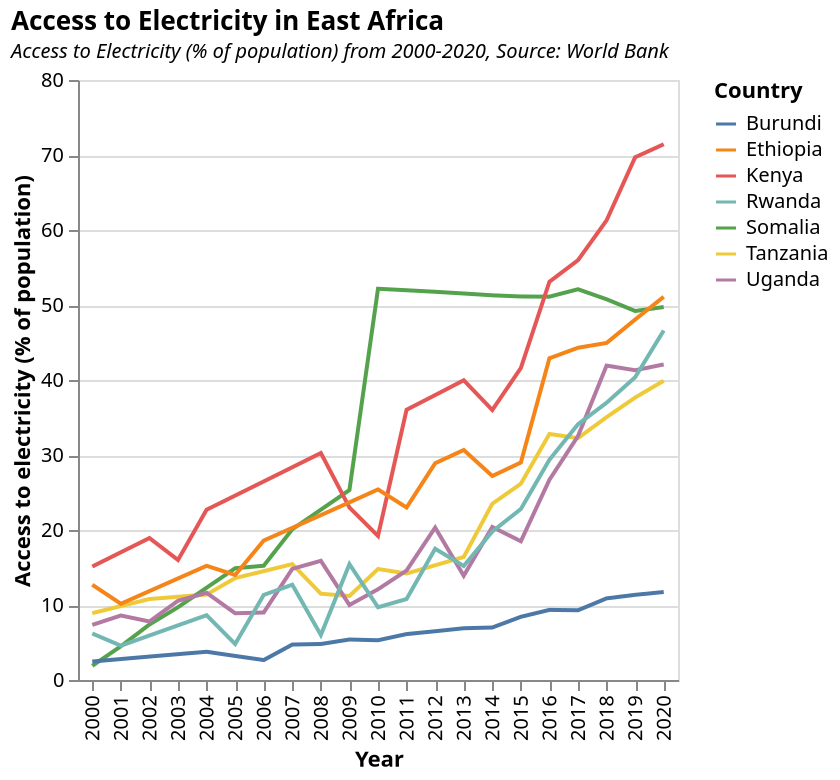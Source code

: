 {
  "$schema": "https://vega.github.io/schema/vega-lite/v5.json",
  "description": "A simple bar chart with embedded data.",
  "title": {
    "text": "Access to Electricity in East Africa",
    "subtitle": "Access to Electricity (% of population) from 2000-2020, Source: World Bank",
    "subtitleFontStyle": "italic",
    "subtitleFontSize": 10,
    "anchor": "start",
    "color": "black"
  },
  "height": 300,
  "width": 300,
  "data": {
    "values": [
      {
        "Year": 2000,
        "Access to electricity (% of population)": 8.916726112,
        "Country": "Tanzania"
      },
      {
        "Year": 2001,
        "Access to electricity (% of population)": 9.861008644,
        "Country": "Tanzania"
      },
      {
        "Year": 2002,
        "Access to electricity (% of population)": 10.7977066,
        "Country": "Tanzania"
      },
      {
        "Year": 2003,
        "Access to electricity (% of population)": 11.10000038,
        "Country": "Tanzania"
      },
      {
        "Year": 2004,
        "Access to electricity (% of population)": 11.39999962,
        "Country": "Tanzania"
      },
      {
        "Year": 2005,
        "Access to electricity (% of population)": 13.58578587,
        "Country": "Tanzania"
      },
      {
        "Year": 2006,
        "Access to electricity (% of population)": 14.51569843,
        "Country": "Tanzania"
      },
      {
        "Year": 2007,
        "Access to electricity (% of population)": 15.45013237,
        "Country": "Tanzania"
      },
      {
        "Year": 2008,
        "Access to electricity (% of population)": 11.5,
        "Country": "Tanzania"
      },
      {
        "Year": 2009,
        "Access to electricity (% of population)": 11.19999981,
        "Country": "Tanzania"
      },
      {
        "Year": 2010,
        "Access to electricity (% of population)": 14.80000019,
        "Country": "Tanzania"
      },
      {
        "Year": 2011,
        "Access to electricity (% of population)": 14.19999981,
        "Country": "Tanzania"
      },
      {
        "Year": 2012,
        "Access to electricity (% of population)": 15.30000019,
        "Country": "Tanzania"
      },
      {
        "Year": 2013,
        "Access to electricity (% of population)": 16.39999962,
        "Country": "Tanzania"
      },
      {
        "Year": 2014,
        "Access to electricity (% of population)": 23.5,
        "Country": "Tanzania"
      },
      {
        "Year": 2015,
        "Access to electricity (% of population)": 26.17063713,
        "Country": "Tanzania"
      },
      {
        "Year": 2016,
        "Access to electricity (% of population)": 32.79999924,
        "Country": "Tanzania"
      },
      {
        "Year": 2017,
        "Access to electricity (% of population)": 32.25117493,
        "Country": "Tanzania"
      },
      {
        "Year": 2018,
        "Access to electricity (% of population)": 35.04802322,
        "Country": "Tanzania"
      },
      {
        "Year": 2019,
        "Access to electricity (% of population)": 37.65968704,
        "Country": "Tanzania"
      },
      {
        "Year": 2020,
        "Access to electricity (% of population)": 39.90000153,
        "Country": "Tanzania"
      },
      {
        "Year": 2000,
        "Access to electricity (% of population)": 1.892501235,
        "Country": "Somalia"
      },
      {
        "Year": 2001,
        "Access to electricity (% of population)": 4.504615784,
        "Country": "Somalia"
      },
      {
        "Year": 2002,
        "Access to electricity (% of population)": 7.400000095,
        "Country": "Somalia"
      },
      {
        "Year": 2003,
        "Access to electricity (% of population)": 9.708440781,
        "Country": "Somalia"
      },
      {
        "Year": 2004,
        "Access to electricity (% of population)": 12.30484962,
        "Country": "Somalia"
      },
      {
        "Year": 2005,
        "Access to electricity (% of population)": 14.90072155,
        "Country": "Somalia"
      },
      {
        "Year": 2006,
        "Access to electricity (% of population)": 15.23378563,
        "Country": "Somalia"
      },
      {
        "Year": 2007,
        "Access to electricity (% of population)": 20.1007328,
        "Country": "Somalia"
      },
      {
        "Year": 2008,
        "Access to electricity (% of population)": 22.71022987,
        "Country": "Somalia"
      },
      {
        "Year": 2009,
        "Access to electricity (% of population)": 25.32966614,
        "Country": "Somalia"
      },
      {
        "Year": 2010,
        "Access to electricity (% of population)": 52.16334534,
        "Country": "Somalia"
      },
      {
        "Year": 2011,
        "Access to electricity (% of population)": 51.96811295,
        "Country": "Somalia"
      },
      {
        "Year": 2012,
        "Access to electricity (% of population)": 51.76191711,
        "Country": "Somalia"
      },
      {
        "Year": 2013,
        "Access to electricity (% of population)": 51.53379059,
        "Country": "Somalia"
      },
      {
        "Year": 2014,
        "Access to electricity (% of population)": 51.29363632,
        "Country": "Somalia"
      },
      {
        "Year": 2015,
        "Access to electricity (% of population)": 51.13486099,
        "Country": "Somalia"
      },
      {
        "Year": 2016,
        "Access to electricity (% of population)": 51.11323547,
        "Country": "Somalia"
      },
      {
        "Year": 2017,
        "Access to electricity (% of population)": 52.09999847,
        "Country": "Somalia"
      },
      {
        "Year": 2018,
        "Access to electricity (% of population)": 50.7649765,
        "Country": "Somalia"
      },
      {
        "Year": 2019,
        "Access to electricity (% of population)": 49.20000076,
        "Country": "Somalia"
      },
      {
        "Year": 2020,
        "Access to electricity (% of population)": 49.73086929,
        "Country": "Somalia"
      },
      {
        "Year": 2000,
        "Access to electricity (% of population)": 7.351130486,
        "Country": "Uganda"
      },
      {
        "Year": 2001,
        "Access to electricity (% of population)": 8.600000381,
        "Country": "Uganda"
      },
      {
        "Year": 2002,
        "Access to electricity (% of population)": 7.800000191,
        "Country": "Uganda"
      },
      {
        "Year": 2003,
        "Access to electricity (% of population)": 10.56355381,
        "Country": "Uganda"
      },
      {
        "Year": 2004,
        "Access to electricity (% of population)": 11.62545681,
        "Country": "Uganda"
      },
      {
        "Year": 2005,
        "Access to electricity (% of population)": 8.899999619,
        "Country": "Uganda"
      },
      {
        "Year": 2006,
        "Access to electricity (% of population)": 9,
        "Country": "Uganda"
      },
      {
        "Year": 2007,
        "Access to electricity (% of population)": 14.81782246,
        "Country": "Uganda"
      },
      {
        "Year": 2008,
        "Access to electricity (% of population)": 15.89281368,
        "Country": "Uganda"
      },
      {
        "Year": 2009,
        "Access to electricity (% of population)": 10,
        "Country": "Uganda"
      },
      {
        "Year": 2010,
        "Access to electricity (% of population)": 12.10000038,
        "Country": "Uganda"
      },
      {
        "Year": 2011,
        "Access to electricity (% of population)": 14.60000038,
        "Country": "Uganda"
      },
      {
        "Year": 2012,
        "Access to electricity (% of population)": 20.31927109,
        "Country": "Uganda"
      },
      {
        "Year": 2013,
        "Access to electricity (% of population)": 13.89999962,
        "Country": "Uganda"
      },
      {
        "Year": 2014,
        "Access to electricity (% of population)": 20.39999962,
        "Country": "Uganda"
      },
      {
        "Year": 2015,
        "Access to electricity (% of population)": 18.5,
        "Country": "Uganda"
      },
      {
        "Year": 2016,
        "Access to electricity (% of population)": 26.70000076,
        "Country": "Uganda"
      },
      {
        "Year": 2017,
        "Access to electricity (% of population)": 32.5211525,
        "Country": "Uganda"
      },
      {
        "Year": 2018,
        "Access to electricity (% of population)": 41.91999817,
        "Country": "Uganda"
      },
      {
        "Year": 2019,
        "Access to electricity (% of population)": 41.29999924,
        "Country": "Uganda"
      },
      {
        "Year": 2020,
        "Access to electricity (% of population)": 42.07441711,
        "Country": "Uganda"
      },
      {
        "Year": 2000,
        "Access to electricity (% of population)": 15.13117123,
        "Country": "Kenya"
      },
      {
        "Year": 2001,
        "Access to electricity (% of population)": 17.03308487,
        "Country": "Kenya"
      },
      {
        "Year": 2002,
        "Access to electricity (% of population)": 18.92741394,
        "Country": "Kenya"
      },
      {
        "Year": 2003,
        "Access to electricity (% of population)": 16,
        "Country": "Kenya"
      },
      {
        "Year": 2004,
        "Access to electricity (% of population)": 22.70271492,
        "Country": "Kenya"
      },
      {
        "Year": 2005,
        "Access to electricity (% of population)": 24.58838654,
        "Country": "Kenya"
      },
      {
        "Year": 2006,
        "Access to electricity (% of population)": 26.47592926,
        "Country": "Kenya"
      },
      {
        "Year": 2007,
        "Access to electricity (% of population)": 28.36799431,
        "Country": "Kenya"
      },
      {
        "Year": 2008,
        "Access to electricity (% of population)": 30.26729012,
        "Country": "Kenya"
      },
      {
        "Year": 2009,
        "Access to electricity (% of population)": 23,
        "Country": "Kenya"
      },
      {
        "Year": 2010,
        "Access to electricity (% of population)": 19.20000076,
        "Country": "Kenya"
      },
      {
        "Year": 2011,
        "Access to electricity (% of population)": 36.03565598,
        "Country": "Kenya"
      },
      {
        "Year": 2012,
        "Access to electricity (% of population)": 37.9909668,
        "Country": "Kenya"
      },
      {
        "Year": 2013,
        "Access to electricity (% of population)": 39.96610641,
        "Country": "Kenya"
      },
      {
        "Year": 2014,
        "Access to electricity (% of population)": 36,
        "Country": "Kenya"
      },
      {
        "Year": 2015,
        "Access to electricity (% of population)": 41.59999847,
        "Country": "Kenya"
      },
      {
        "Year": 2016,
        "Access to electricity (% of population)": 53.09999847,
        "Country": "Kenya"
      },
      {
        "Year": 2017,
        "Access to electricity (% of population)": 55.97640991,
        "Country": "Kenya"
      },
      {
        "Year": 2018,
        "Access to electricity (% of population)": 61.2845726,
        "Country": "Kenya"
      },
      {
        "Year": 2019,
        "Access to electricity (% of population)": 69.69999695,
        "Country": "Kenya"
      },
      {
        "Year": 2020,
        "Access to electricity (% of population)": 71.4379425,
        "Country": "Kenya"
      },
      {
        "Year": 2000,
        "Access to electricity (% of population)": 6.199999809,
        "Country": "Rwanda"
      },
      {
        "Year": 2001,
        "Access to electricity (% of population)": 4.57231617,
        "Country": "Rwanda"
      },
      {
        "Year": 2002,
        "Access to electricity (% of population)": 5.93285799,
        "Country": "Rwanda"
      },
      {
        "Year": 2003,
        "Access to electricity (% of population)": 7.288164616,
        "Country": "Rwanda"
      },
      {
        "Year": 2004,
        "Access to electricity (% of population)": 8.640584946,
        "Country": "Rwanda"
      },
      {
        "Year": 2005,
        "Access to electricity (% of population)": 4.800000191,
        "Country": "Rwanda"
      },
      {
        "Year": 2006,
        "Access to electricity (% of population)": 11.34622574,
        "Country": "Rwanda"
      },
      {
        "Year": 2007,
        "Access to electricity (% of population)": 12.70450306,
        "Country": "Rwanda"
      },
      {
        "Year": 2008,
        "Access to electricity (% of population)": 6,
        "Country": "Rwanda"
      },
      {
        "Year": 2009,
        "Access to electricity (% of population)": 15.44546127,
        "Country": "Rwanda"
      },
      {
        "Year": 2010,
        "Access to electricity (% of population)": 9.699999809,
        "Country": "Rwanda"
      },
      {
        "Year": 2011,
        "Access to electricity (% of population)": 10.80000019,
        "Country": "Rwanda"
      },
      {
        "Year": 2012,
        "Access to electricity (% of population)": 17.5,
        "Country": "Rwanda"
      },
      {
        "Year": 2013,
        "Access to electricity (% of population)": 15.19999981,
        "Country": "Rwanda"
      },
      {
        "Year": 2014,
        "Access to electricity (% of population)": 19.79999924,
        "Country": "Rwanda"
      },
      {
        "Year": 2015,
        "Access to electricity (% of population)": 22.79999924,
        "Country": "Rwanda"
      },
      {
        "Year": 2016,
        "Access to electricity (% of population)": 29.37000084,
        "Country": "Rwanda"
      },
      {
        "Year": 2017,
        "Access to electricity (% of population)": 34.09999847,
        "Country": "Rwanda"
      },
      {
        "Year": 2018,
        "Access to electricity (% of population)": 36.96815109,
        "Country": "Rwanda"
      },
      {
        "Year": 2019,
        "Access to electricity (% of population)": 40.36860657,
        "Country": "Rwanda"
      },
      {
        "Year": 2020,
        "Access to electricity (% of population)": 46.59999847,
        "Country": "Rwanda"
      },
      {
        "Year": 2000,
        "Access to electricity (% of population)": 12.69999981,
        "Country": "Ethiopia"
      },
      {
        "Year": 2001,
        "Access to electricity (% of population)": 10.16249084,
        "Country": "Ethiopia"
      },
      {
        "Year": 2002,
        "Access to electricity (% of population)": 11.8548336,
        "Country": "Ethiopia"
      },
      {
        "Year": 2003,
        "Access to electricity (% of population)": 13.54194069,
        "Country": "Ethiopia"
      },
      {
        "Year": 2004,
        "Access to electricity (% of population)": 15.22616196,
        "Country": "Ethiopia"
      },
      {
        "Year": 2005,
        "Access to electricity (% of population)": 14,
        "Country": "Ethiopia"
      },
      {
        "Year": 2006,
        "Access to electricity (% of population)": 18.59540367,
        "Country": "Ethiopia"
      },
      {
        "Year": 2007,
        "Access to electricity (% of population)": 20.2854805,
        "Country": "Ethiopia"
      },
      {
        "Year": 2008,
        "Access to electricity (% of population)": 21.98278999,
        "Country": "Ethiopia"
      },
      {
        "Year": 2009,
        "Access to electricity (% of population)": 23.69003868,
        "Country": "Ethiopia"
      },
      {
        "Year": 2010,
        "Access to electricity (% of population)": 25.4099369,
        "Country": "Ethiopia"
      },
      {
        "Year": 2011,
        "Access to electricity (% of population)": 23,
        "Country": "Ethiopia"
      },
      {
        "Year": 2012,
        "Access to electricity (% of population)": 28.89851952,
        "Country": "Ethiopia"
      },
      {
        "Year": 2013,
        "Access to electricity (% of population)": 30.67167282,
        "Country": "Ethiopia"
      },
      {
        "Year": 2014,
        "Access to electricity (% of population)": 27.20000076,
        "Country": "Ethiopia"
      },
      {
        "Year": 2015,
        "Access to electricity (% of population)": 29,
        "Country": "Ethiopia"
      },
      {
        "Year": 2016,
        "Access to electricity (% of population)": 42.90000153,
        "Country": "Ethiopia"
      },
      {
        "Year": 2017,
        "Access to electricity (% of population)": 44.29999924,
        "Country": "Ethiopia"
      },
      {
        "Year": 2018,
        "Access to electricity (% of population)": 44.94060135,
        "Country": "Ethiopia"
      },
      {
        "Year": 2019,
        "Access to electricity (% of population)": 48.063591,
        "Country": "Ethiopia"
      },
      {
        "Year": 2020,
        "Access to electricity (% of population)": 51.0939827,
        "Country": "Ethiopia"
      },
      {
        "Year": 2000,
        "Access to electricity (% of population)": 2.463236809,
        "Country": "Burundi"
      },
      {
        "Year": 2001,
        "Access to electricity (% of population)": 2.797420025,
        "Country": "Burundi"
      },
      {
        "Year": 2002,
        "Access to electricity (% of population)": 3.124018431,
        "Country": "Burundi"
      },
      {
        "Year": 2003,
        "Access to electricity (% of population)": 3.445381641,
        "Country": "Burundi"
      },
      {
        "Year": 2004,
        "Access to electricity (% of population)": 3.763858795,
        "Country": "Burundi"
      },
      {
        "Year": 2005,
        "Access to electricity (% of population)": 3.207317114,
        "Country": "Burundi"
      },
      {
        "Year": 2006,
        "Access to electricity (% of population)": 2.660000086,
        "Country": "Burundi"
      },
      {
        "Year": 2007,
        "Access to electricity (% of population)": 4.725946426,
        "Country": "Burundi"
      },
      {
        "Year": 2008,
        "Access to electricity (% of population)": 4.800000191,
        "Country": "Burundi"
      },
      {
        "Year": 2009,
        "Access to electricity (% of population)": 5.399016857,
        "Country": "Burundi"
      },
      {
        "Year": 2010,
        "Access to electricity (% of population)": 5.300000191,
        "Country": "Burundi"
      },
      {
        "Year": 2011,
        "Access to electricity (% of population)": 6.122684002,
        "Country": "Burundi"
      },
      {
        "Year": 2012,
        "Access to electricity (% of population)": 6.5,
        "Country": "Burundi"
      },
      {
        "Year": 2013,
        "Access to electricity (% of population)": 6.900000095,
        "Country": "Burundi"
      },
      {
        "Year": 2014,
        "Access to electricity (% of population)": 7,
        "Country": "Burundi"
      },
      {
        "Year": 2015,
        "Access to electricity (% of population)": 8.427652359,
        "Country": "Burundi"
      },
      {
        "Year": 2016,
        "Access to electricity (% of population)": 9.348409653,
        "Country": "Burundi"
      },
      {
        "Year": 2017,
        "Access to electricity (% of population)": 9.300000191,
        "Country": "Burundi"
      },
      {
        "Year": 2018,
        "Access to electricity (% of population)": 10.88490868,
        "Country": "Burundi"
      },
      {
        "Year": 2019,
        "Access to electricity (% of population)": 11.35652828,
        "Country": "Burundi"
      },
      {
        "Year": 2020,
        "Access to electricity (% of population)": 11.73555565,
        "Country": "Burundi"
      }
    ]
  },
  "mark": "line",
  "encoding": {
    "x": {"field": "Year", "type": "nominal"},
    "y": {
      "field": "Access to electricity (% of population)",
      "type": "quantitative"
    },
    "color": {"field": "Country", "type": "nominal"}
  },
  "config": {}
}